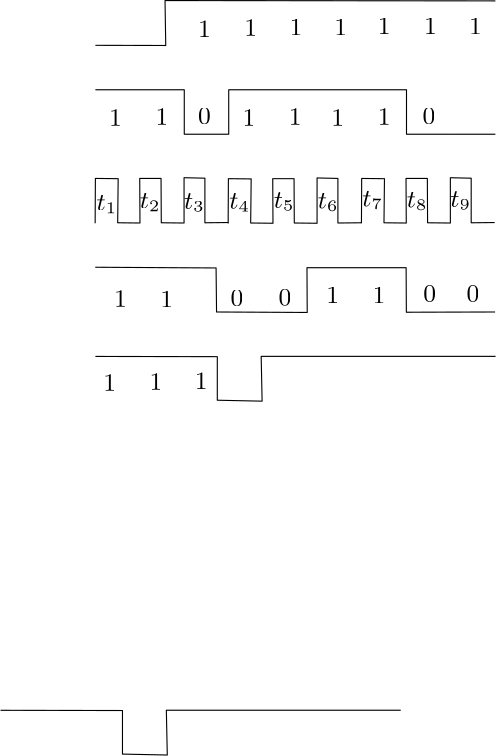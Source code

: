 <?xml version="1.0"?>
<!DOCTYPE ipe SYSTEM "ipe.dtd">
<ipe version="70218" creator="Ipe 7.2.28">
<info created="D:20241115210125" modified="D:20241115225237"/>
<ipestyle name="basic">
<symbol name="arrow/arc(spx)">
<path stroke="sym-stroke" fill="sym-stroke" pen="sym-pen">
0 0 m
-1 0.333 l
-1 -0.333 l
h
</path>
</symbol>
<symbol name="arrow/farc(spx)">
<path stroke="sym-stroke" fill="white" pen="sym-pen">
0 0 m
-1 0.333 l
-1 -0.333 l
h
</path>
</symbol>
<symbol name="arrow/ptarc(spx)">
<path stroke="sym-stroke" fill="sym-stroke" pen="sym-pen">
0 0 m
-1 0.333 l
-0.8 0 l
-1 -0.333 l
h
</path>
</symbol>
<symbol name="arrow/fptarc(spx)">
<path stroke="sym-stroke" fill="white" pen="sym-pen">
0 0 m
-1 0.333 l
-0.8 0 l
-1 -0.333 l
h
</path>
</symbol>
<symbol name="mark/circle(sx)" transformations="translations">
<path fill="sym-stroke">
0.6 0 0 0.6 0 0 e
0.4 0 0 0.4 0 0 e
</path>
</symbol>
<symbol name="mark/disk(sx)" transformations="translations">
<path fill="sym-stroke">
0.6 0 0 0.6 0 0 e
</path>
</symbol>
<symbol name="mark/fdisk(sfx)" transformations="translations">
<group>
<path fill="sym-fill">
0.5 0 0 0.5 0 0 e
</path>
<path fill="sym-stroke" fillrule="eofill">
0.6 0 0 0.6 0 0 e
0.4 0 0 0.4 0 0 e
</path>
</group>
</symbol>
<symbol name="mark/box(sx)" transformations="translations">
<path fill="sym-stroke" fillrule="eofill">
-0.6 -0.6 m
0.6 -0.6 l
0.6 0.6 l
-0.6 0.6 l
h
-0.4 -0.4 m
0.4 -0.4 l
0.4 0.4 l
-0.4 0.4 l
h
</path>
</symbol>
<symbol name="mark/square(sx)" transformations="translations">
<path fill="sym-stroke">
-0.6 -0.6 m
0.6 -0.6 l
0.6 0.6 l
-0.6 0.6 l
h
</path>
</symbol>
<symbol name="mark/fsquare(sfx)" transformations="translations">
<group>
<path fill="sym-fill">
-0.5 -0.5 m
0.5 -0.5 l
0.5 0.5 l
-0.5 0.5 l
h
</path>
<path fill="sym-stroke" fillrule="eofill">
-0.6 -0.6 m
0.6 -0.6 l
0.6 0.6 l
-0.6 0.6 l
h
-0.4 -0.4 m
0.4 -0.4 l
0.4 0.4 l
-0.4 0.4 l
h
</path>
</group>
</symbol>
<symbol name="mark/cross(sx)" transformations="translations">
<group>
<path fill="sym-stroke">
-0.43 -0.57 m
0.57 0.43 l
0.43 0.57 l
-0.57 -0.43 l
h
</path>
<path fill="sym-stroke">
-0.43 0.57 m
0.57 -0.43 l
0.43 -0.57 l
-0.57 0.43 l
h
</path>
</group>
</symbol>
<symbol name="arrow/fnormal(spx)">
<path stroke="sym-stroke" fill="white" pen="sym-pen">
0 0 m
-1 0.333 l
-1 -0.333 l
h
</path>
</symbol>
<symbol name="arrow/pointed(spx)">
<path stroke="sym-stroke" fill="sym-stroke" pen="sym-pen">
0 0 m
-1 0.333 l
-0.8 0 l
-1 -0.333 l
h
</path>
</symbol>
<symbol name="arrow/fpointed(spx)">
<path stroke="sym-stroke" fill="white" pen="sym-pen">
0 0 m
-1 0.333 l
-0.8 0 l
-1 -0.333 l
h
</path>
</symbol>
<symbol name="arrow/linear(spx)">
<path stroke="sym-stroke" pen="sym-pen">
-1 0.333 m
0 0 l
-1 -0.333 l
</path>
</symbol>
<symbol name="arrow/fdouble(spx)">
<path stroke="sym-stroke" fill="white" pen="sym-pen">
0 0 m
-1 0.333 l
-1 -0.333 l
h
-1 0 m
-2 0.333 l
-2 -0.333 l
h
</path>
</symbol>
<symbol name="arrow/double(spx)">
<path stroke="sym-stroke" fill="sym-stroke" pen="sym-pen">
0 0 m
-1 0.333 l
-1 -0.333 l
h
-1 0 m
-2 0.333 l
-2 -0.333 l
h
</path>
</symbol>
<symbol name="arrow/mid-normal(spx)">
<path stroke="sym-stroke" fill="sym-stroke" pen="sym-pen">
0.5 0 m
-0.5 0.333 l
-0.5 -0.333 l
h
</path>
</symbol>
<symbol name="arrow/mid-fnormal(spx)">
<path stroke="sym-stroke" fill="white" pen="sym-pen">
0.5 0 m
-0.5 0.333 l
-0.5 -0.333 l
h
</path>
</symbol>
<symbol name="arrow/mid-pointed(spx)">
<path stroke="sym-stroke" fill="sym-stroke" pen="sym-pen">
0.5 0 m
-0.5 0.333 l
-0.3 0 l
-0.5 -0.333 l
h
</path>
</symbol>
<symbol name="arrow/mid-fpointed(spx)">
<path stroke="sym-stroke" fill="white" pen="sym-pen">
0.5 0 m
-0.5 0.333 l
-0.3 0 l
-0.5 -0.333 l
h
</path>
</symbol>
<symbol name="arrow/mid-double(spx)">
<path stroke="sym-stroke" fill="sym-stroke" pen="sym-pen">
1 0 m
0 0.333 l
0 -0.333 l
h
0 0 m
-1 0.333 l
-1 -0.333 l
h
</path>
</symbol>
<symbol name="arrow/mid-fdouble(spx)">
<path stroke="sym-stroke" fill="white" pen="sym-pen">
1 0 m
0 0.333 l
0 -0.333 l
h
0 0 m
-1 0.333 l
-1 -0.333 l
h
</path>
</symbol>
<anglesize name="22.5 deg" value="22.5"/>
<anglesize name="30 deg" value="30"/>
<anglesize name="45 deg" value="45"/>
<anglesize name="60 deg" value="60"/>
<anglesize name="90 deg" value="90"/>
<arrowsize name="large" value="10"/>
<arrowsize name="small" value="5"/>
<arrowsize name="tiny" value="3"/>
<color name="blue" value="0 0 1"/>
<color name="brown" value="0.647 0.165 0.165"/>
<color name="darkblue" value="0 0 0.545"/>
<color name="darkcyan" value="0 0.545 0.545"/>
<color name="darkgray" value="0.663"/>
<color name="darkgreen" value="0 0.392 0"/>
<color name="darkmagenta" value="0.545 0 0.545"/>
<color name="darkorange" value="1 0.549 0"/>
<color name="darkred" value="0.545 0 0"/>
<color name="gold" value="1 0.843 0"/>
<color name="gray" value="0.745"/>
<color name="green" value="0 1 0"/>
<color name="lightblue" value="0.678 0.847 0.902"/>
<color name="lightcyan" value="0.878 1 1"/>
<color name="lightgray" value="0.827"/>
<color name="lightgreen" value="0.565 0.933 0.565"/>
<color name="lightyellow" value="1 1 0.878"/>
<color name="navy" value="0 0 0.502"/>
<color name="orange" value="1 0.647 0"/>
<color name="pink" value="1 0.753 0.796"/>
<color name="purple" value="0.627 0.125 0.941"/>
<color name="red" value="1 0 0"/>
<color name="seagreen" value="0.18 0.545 0.341"/>
<color name="turquoise" value="0.251 0.878 0.816"/>
<color name="violet" value="0.933 0.51 0.933"/>
<color name="yellow" value="1 1 0"/>
<dashstyle name="dash dot dotted" value="[4 2 1 2 1 2] 0"/>
<dashstyle name="dash dotted" value="[4 2 1 2] 0"/>
<dashstyle name="dashed" value="[4] 0"/>
<dashstyle name="dotted" value="[1 3] 0"/>
<gridsize name="10 pts (~3.5 mm)" value="10"/>
<gridsize name="14 pts (~5 mm)" value="14"/>
<gridsize name="16 pts (~6 mm)" value="16"/>
<gridsize name="20 pts (~7 mm)" value="20"/>
<gridsize name="28 pts (~10 mm)" value="28"/>
<gridsize name="32 pts (~12 mm)" value="32"/>
<gridsize name="4 pts" value="4"/>
<gridsize name="56 pts (~20 mm)" value="56"/>
<gridsize name="8 pts (~3 mm)" value="8"/>
<opacity name="10%" value="0.1"/>
<opacity name="30%" value="0.3"/>
<opacity name="50%" value="0.5"/>
<opacity name="75%" value="0.75"/>
<pen name="fat" value="1.2"/>
<pen name="heavier" value="0.8"/>
<pen name="ultrafat" value="2"/>
<symbolsize name="large" value="5"/>
<symbolsize name="small" value="2"/>
<symbolsize name="tiny" value="1.1"/>
<textsize name="Huge" value="\Huge"/>
<textsize name="LARGE" value="\LARGE"/>
<textsize name="Large" value="\Large"/>
<textsize name="footnote" value="\footnotesize"/>
<textsize name="huge" value="\huge"/>
<textsize name="large" value="\large"/>
<textsize name="script" value="\scriptsize"/>
<textsize name="small" value="\small"/>
<textsize name="tiny" value="\tiny"/>
<textstyle name="center" begin="\begin{center}" end="\end{center}"/>
<textstyle name="item" begin="\begin{itemize}\item{}" end="\end{itemize}"/>
<textstyle name="itemize" begin="\begin{itemize}" end="\end{itemize}"/>
<tiling name="falling" angle="-60" step="4" width="1"/>
<tiling name="rising" angle="30" step="4" width="1"/>
</ipestyle>
<page>
<layer name="alpha"/>
<view layers="alpha" active="alpha"/>
<path layer="alpha" stroke="black">
160 688 m
185.327 687.944 l
185.075 704.118 l
304 704 l
</path>
<text matrix="1 0 0 1 4.92806 3.03265" transformations="translations" pos="192 688" stroke="black" type="label" width="4.608" height="5.778" depth="0" valign="baseline" size="small">1</text>
<text matrix="1 0 0 1 21.6081 3.4118" transformations="translations" pos="192 688" stroke="black" type="label" width="4.608" height="5.778" depth="0" valign="baseline" size="small">1</text>
<text matrix="1 0 0 1 37.9086 3.66452" transformations="translations" pos="192 688" stroke="black" type="label" width="4.608" height="5.778" depth="0" valign="baseline" size="small">1</text>
<text matrix="1 0 0 1 53.9563 3.66452" transformations="translations" pos="192 688" stroke="black" type="label" width="4.608" height="5.778" depth="0" valign="baseline" size="small">1</text>
<text matrix="1 0 0 1 69.625 4.0436" transformations="translations" pos="192 688" stroke="black" type="label" width="4.608" height="5.778" depth="0" valign="baseline" size="small">1</text>
<text matrix="1 0 0 1 86.2795 4.03883" transformations="translations" pos="192 688" stroke="black" type="label" width="4.608" height="5.778" depth="0" valign="baseline" size="small">1</text>
<text matrix="1 0 0 1 102.497 3.97438" transformations="translations" pos="192 688" stroke="black" type="label" width="4.608" height="5.778" depth="0" valign="baseline" size="small">1</text>
<path stroke="black">
160 672 m
192 672 l
192 656 l
208 656 l
208 672 l
224 672 l
240 672 l
256 672 l
272 672 l
272 656 l
288 656 l
</path>
<path stroke="black">
288 656 m
304 656 l
</path>
<text matrix="1 0 0 1 -27.0719 -28.9673" transformations="translations" pos="192 688" stroke="black" type="label" width="4.608" height="5.778" depth="0" valign="baseline" size="small">1</text>
<text matrix="1 0 0 1 -10.3919 -28.5882" transformations="translations" pos="192 688" stroke="black" type="label" width="4.608" height="5.778" depth="0" valign="baseline" size="small">1</text>
<text matrix="1 0 0 1 20.9281 -28.9673" transformations="translations" pos="192 688" stroke="black" type="label" width="4.608" height="5.778" depth="0" valign="baseline" size="small">1</text>
<text matrix="1 0 0 1 37.6081 -28.5882" transformations="translations" pos="192 688" stroke="black" type="label" width="4.608" height="5.778" depth="0" valign="baseline" size="small">1</text>
<text matrix="1 0 0 1 52.9281 -28.9673" transformations="translations" pos="192 688" stroke="black" type="label" width="4.608" height="5.778" depth="0" valign="baseline" size="small">1</text>
<text matrix="1 0 0 1 69.6081 -28.5882" transformations="translations" pos="192 688" stroke="black" type="label" width="4.608" height="5.778" depth="0" valign="baseline" size="small">1</text>
<text matrix="1 0 0 1 4.9561 3.63063" transformations="translations" pos="192 656" stroke="black" type="label" width="4.608" height="5.778" depth="0" valign="baseline" size="small">0</text>
<text matrix="1 0 0 1 85.7553 3.61943" transformations="translations" pos="192 656" stroke="black" type="label" width="4.608" height="5.778" depth="0" valign="baseline" size="small">0</text>
<text matrix="1 0 0 1 0.434168 4.56697" transformations="translations" pos="160 624" stroke="black" type="label" width="7.479" height="5.521" depth="0.99" valign="baseline" size="small">$t_1$</text>
<path stroke="black">
159.915 623.948 m
160.002 640.083 l
168.201 639.996 l
168.026 624.122 l
176.05 624.035 l
175.963 640.083 l
183.638 640.083 l
183.725 624.122 l
191.924 624.035 l
191.924 640.344 l
199.424 640.17 l
199.424 624.122 l
207.884 624.209 l
207.884 624.209 l
</path>
<path matrix="1 0 0 1 47.8819 -0.0871232" stroke="black">
159.915 623.948 m
160.002 640.083 l
168.201 639.996 l
168.026 624.122 l
176.05 624.035 l
175.963 640.083 l
183.638 640.083 l
183.725 624.122 l
191.924 624.035 l
191.924 640.344 l
199.424 640.17 l
199.424 624.122 l
207.884 624.209 l
207.884 624.209 l
</path>
<path matrix="1 0 0 1 95.8676 -0.00489062" stroke="black">
159.915 623.948 m
160.002 640.083 l
168.201 639.996 l
168.026 624.122 l
176.05 624.035 l
175.963 640.083 l
183.638 640.083 l
183.725 624.122 l
191.924 624.035 l
191.924 640.344 l
199.424 640.17 l
199.424 624.122 l
207.884 624.209 l
207.884 624.209 l
</path>
<text matrix="1 0 0 1 16.0095 5.28275" transformations="translations" pos="160 624" stroke="black" type="label" width="7.479" height="5.521" depth="0.99" valign="baseline" size="small" style="math">t_2</text>
<text matrix="1 0 0 1 31.9429 5.04404" transformations="translations" pos="160 624" stroke="black" type="label" width="7.479" height="5.521" depth="0.99" valign="baseline" size="small" style="math">t_3</text>
<text matrix="1 0 0 1 48.1746 5.1634" transformations="translations" pos="160 624" stroke="black" type="label" width="7.479" height="5.521" depth="0.99" valign="baseline" size="small" style="math">t_4</text>
<text matrix="1 0 0 1 64.2273 5.46177" transformations="translations" pos="160 624" stroke="black" type="label" width="7.479" height="5.521" depth="0.99" valign="baseline" size="small" style="math">t_5</text>
<text matrix="1 0 0 1 80.0264 5.22307" transformations="translations" pos="160 624" stroke="black" type="label" width="7.479" height="5.521" depth="0.99" valign="baseline" size="small" style="math">t_6</text>
<text matrix="1 0 0 1 96.0791 5.93918" transformations="translations" pos="160 624" stroke="black" type="label" width="7.479" height="5.521" depth="0.99" valign="baseline" size="small" style="math">t_7</text>
<text matrix="1 0 0 1 112.072 5.58112" transformations="translations" pos="160 624" stroke="black" type="label" width="7.479" height="5.521" depth="0.99" valign="baseline" size="small" style="math">t_8</text>
<text matrix="1 0 0 1 127.767 5.76015" transformations="translations" pos="160 624" stroke="black" type="label" width="7.479" height="5.521" depth="0.99" valign="baseline" size="small" style="math">t_9</text>
<path stroke="black">
159.958 608.11 m
203.449 607.856 l
203.619 592.002 l
236.258 591.832 l
236.174 607.94 l
271.865 607.94 l
271.95 591.917 l
303.89 592.002 l
</path>
<text matrix="1 0 0 1 -25.3345 -94.1191" transformations="translations" pos="192 688" stroke="black" type="label" width="4.608" height="5.778" depth="0" valign="baseline" size="small">1</text>
<text matrix="1 0 0 1 -8.65451 -94.3146" transformations="translations" pos="192 688" stroke="black" type="label" width="4.608" height="5.778" depth="0" valign="baseline" size="small">1</text>
<text matrix="1 0 0 1 16.6312 -61.9196" transformations="translations" pos="192 656" stroke="black" type="label" width="4.608" height="5.778" depth="0" valign="baseline" size="small">0</text>
<text matrix="1 0 0 1 33.8795 -61.7778" transformations="translations" pos="192 656" stroke="black" type="label" width="4.608" height="5.778" depth="0" valign="baseline" size="small">0</text>
<text matrix="1 0 0 1 51.0824 -92.7854" transformations="translations" pos="192 688" stroke="black" type="label" width="4.608" height="5.778" depth="0" valign="baseline" size="small">1</text>
<text matrix="1 0 0 1 67.7624 -92.8878" transformations="translations" pos="192 688" stroke="black" type="label" width="4.608" height="5.778" depth="0" valign="baseline" size="small">1</text>
<text matrix="1 0 0 1 86.0119 -60.4054" transformations="translations" pos="192 656" stroke="black" type="label" width="4.608" height="5.778" depth="0" valign="baseline" size="small">0</text>
<text matrix="1 0 0 1 101.602 -60.4054" transformations="translations" pos="192 656" stroke="black" type="label" width="4.608" height="5.778" depth="0" valign="baseline" size="small">0</text>
<path stroke="black">
160 576 m
203.89 575.92 l
203.89 560.239 l
220.022 559.901 l
219.684 576.033 l
304.068 576.033 l
</path>
<text matrix="1 0 0 1 -29.21 -124.36" transformations="translations" pos="192 688" stroke="black" type="label" width="4.608" height="5.778" depth="0" valign="baseline" size="small">1</text>
<text matrix="1 0 0 1 -12.5299 -123.981" transformations="translations" pos="192 688" stroke="black" type="label" width="4.608" height="5.778" depth="0" valign="baseline" size="small">1</text>
<text matrix="1 0 0 1 3.77056 -123.728" transformations="translations" pos="192 688" stroke="black" type="label" width="4.608" height="5.778" depth="0" valign="baseline" size="small">1</text>
<path matrix="1 0 0 1 -34.138 -127.392" stroke="black">
160 576 m
203.89 575.92 l
203.89 560.239 l
220.022 559.901 l
219.684 576.033 l
304.068 576.033 l
</path>
</page>
</ipe>
